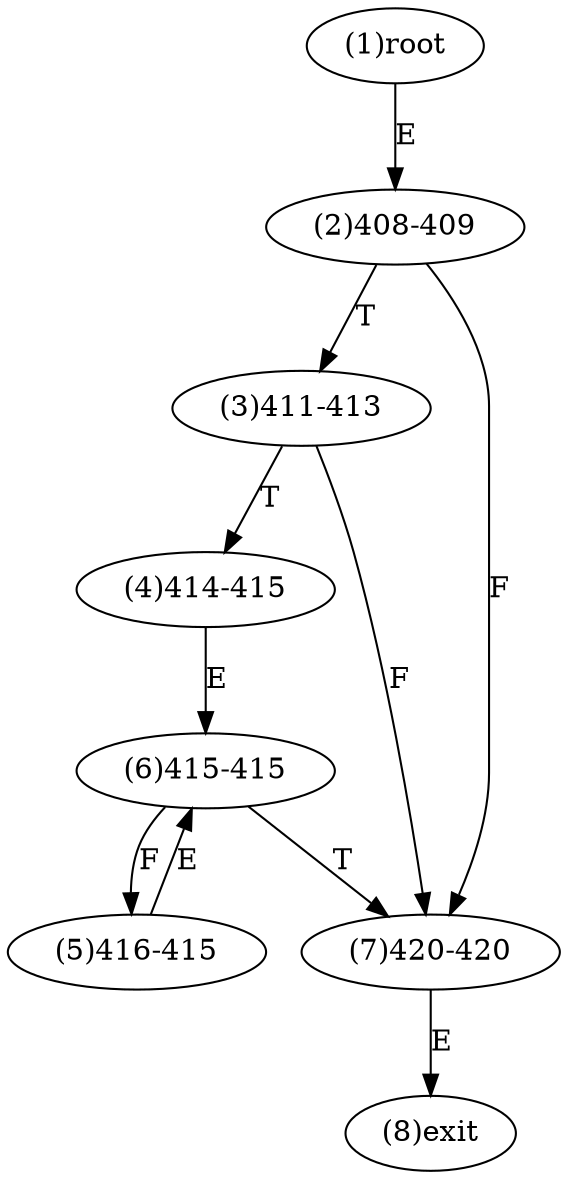 digraph "" { 
1[ label="(1)root"];
2[ label="(2)408-409"];
3[ label="(3)411-413"];
4[ label="(4)414-415"];
5[ label="(5)416-415"];
6[ label="(6)415-415"];
7[ label="(7)420-420"];
8[ label="(8)exit"];
1->2[ label="E"];
2->7[ label="F"];
2->3[ label="T"];
3->7[ label="F"];
3->4[ label="T"];
4->6[ label="E"];
5->6[ label="E"];
6->5[ label="F"];
6->7[ label="T"];
7->8[ label="E"];
}
